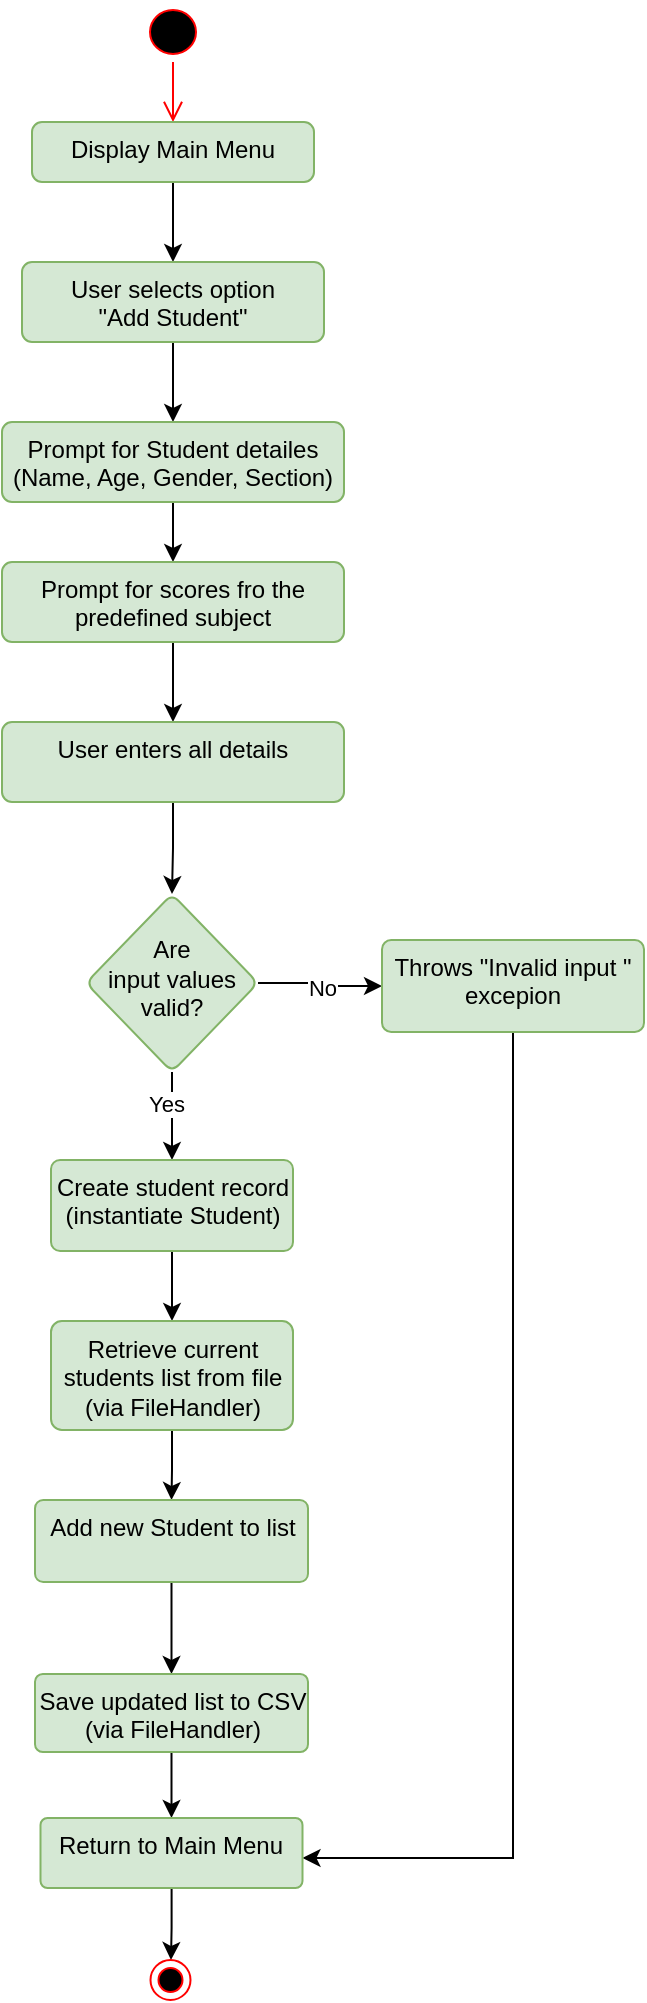 <mxfile version="26.0.9">
  <diagram name="Page-1" id="C-Hm9SP1WZNikm6b2Vop">
    <mxGraphModel dx="1588" dy="1114" grid="1" gridSize="10" guides="1" tooltips="1" connect="1" arrows="1" fold="1" page="1" pageScale="1" pageWidth="850" pageHeight="1100" math="0" shadow="0">
      <root>
        <mxCell id="0" />
        <mxCell id="1" parent="0" />
        <mxCell id="2k_2w0mI10A1Z4TX3Gxj-1" value="" style="ellipse;html=1;shape=startState;fillColor=#000000;strokeColor=#ff0000;" parent="1" vertex="1">
          <mxGeometry x="338" y="27" width="31" height="30" as="geometry" />
        </mxCell>
        <mxCell id="2k_2w0mI10A1Z4TX3Gxj-2" value="" style="edgeStyle=orthogonalEdgeStyle;rounded=0;orthogonalLoop=1;jettySize=auto;html=1;exitX=0.5;exitY=1;exitDx=0;exitDy=0;" parent="1" source="2k_2w0mI10A1Z4TX3Gxj-7" target="2k_2w0mI10A1Z4TX3Gxj-4" edge="1">
          <mxGeometry relative="1" as="geometry">
            <mxPoint x="378" y="137" as="sourcePoint" />
          </mxGeometry>
        </mxCell>
        <mxCell id="2k_2w0mI10A1Z4TX3Gxj-3" value="" style="edgeStyle=orthogonalEdgeStyle;rounded=0;orthogonalLoop=1;jettySize=auto;html=1;" parent="1" source="2k_2w0mI10A1Z4TX3Gxj-4" target="2k_2w0mI10A1Z4TX3Gxj-5" edge="1">
          <mxGeometry relative="1" as="geometry" />
        </mxCell>
        <mxCell id="2k_2w0mI10A1Z4TX3Gxj-4" value="User selects option&lt;div&gt;&quot;Add Student&quot;&lt;/div&gt;" style="html=1;align=center;verticalAlign=top;rounded=1;absoluteArcSize=1;arcSize=10;dashed=0;whiteSpace=wrap;fillColor=#d5e8d4;strokeColor=#82b366;" parent="1" vertex="1">
          <mxGeometry x="278" y="157" width="151" height="40" as="geometry" />
        </mxCell>
        <mxCell id="2k_2w0mI10A1Z4TX3Gxj-9" value="" style="edgeStyle=orthogonalEdgeStyle;rounded=0;orthogonalLoop=1;jettySize=auto;html=1;" parent="1" source="2k_2w0mI10A1Z4TX3Gxj-5" target="2k_2w0mI10A1Z4TX3Gxj-8" edge="1">
          <mxGeometry relative="1" as="geometry" />
        </mxCell>
        <mxCell id="2k_2w0mI10A1Z4TX3Gxj-5" value="Prompt for Student detailes&lt;div&gt;(Name, Age, Gender, Section)&lt;/div&gt;" style="html=1;align=center;verticalAlign=top;rounded=1;absoluteArcSize=1;arcSize=10;dashed=0;whiteSpace=wrap;fillColor=#d5e8d4;strokeColor=#82b366;" parent="1" vertex="1">
          <mxGeometry x="268" y="237" width="171" height="40" as="geometry" />
        </mxCell>
        <mxCell id="2k_2w0mI10A1Z4TX3Gxj-6" value="" style="edgeStyle=orthogonalEdgeStyle;html=1;verticalAlign=bottom;endArrow=open;endSize=8;strokeColor=#ff0000;rounded=0;" parent="1" source="2k_2w0mI10A1Z4TX3Gxj-1" target="2k_2w0mI10A1Z4TX3Gxj-7" edge="1">
          <mxGeometry relative="1" as="geometry">
            <mxPoint x="353" y="117" as="targetPoint" />
            <mxPoint x="353" y="57" as="sourcePoint" />
          </mxGeometry>
        </mxCell>
        <mxCell id="2k_2w0mI10A1Z4TX3Gxj-7" value="Display Main Menu" style="html=1;align=center;verticalAlign=top;rounded=1;absoluteArcSize=1;arcSize=10;dashed=0;whiteSpace=wrap;fillColor=#d5e8d4;strokeColor=#82b366;" parent="1" vertex="1">
          <mxGeometry x="283" y="87" width="141" height="30" as="geometry" />
        </mxCell>
        <mxCell id="2k_2w0mI10A1Z4TX3Gxj-11" value="" style="edgeStyle=orthogonalEdgeStyle;rounded=0;orthogonalLoop=1;jettySize=auto;html=1;" parent="1" source="2k_2w0mI10A1Z4TX3Gxj-8" target="2k_2w0mI10A1Z4TX3Gxj-10" edge="1">
          <mxGeometry relative="1" as="geometry" />
        </mxCell>
        <mxCell id="2k_2w0mI10A1Z4TX3Gxj-8" value="Prompt for scores fro the predefined subject" style="html=1;align=center;verticalAlign=top;rounded=1;absoluteArcSize=1;arcSize=10;dashed=0;whiteSpace=wrap;fillColor=#d5e8d4;strokeColor=#82b366;" parent="1" vertex="1">
          <mxGeometry x="268" y="307" width="171" height="40" as="geometry" />
        </mxCell>
        <mxCell id="2k_2w0mI10A1Z4TX3Gxj-13" value="" style="edgeStyle=orthogonalEdgeStyle;rounded=0;orthogonalLoop=1;jettySize=auto;html=1;" parent="1" source="2k_2w0mI10A1Z4TX3Gxj-10" target="2k_2w0mI10A1Z4TX3Gxj-12" edge="1">
          <mxGeometry relative="1" as="geometry" />
        </mxCell>
        <mxCell id="2k_2w0mI10A1Z4TX3Gxj-10" value="User enters all details" style="html=1;align=center;verticalAlign=top;rounded=1;absoluteArcSize=1;arcSize=10;dashed=0;whiteSpace=wrap;fillColor=#d5e8d4;strokeColor=#82b366;" parent="1" vertex="1">
          <mxGeometry x="268" y="387" width="171" height="40" as="geometry" />
        </mxCell>
        <mxCell id="2k_2w0mI10A1Z4TX3Gxj-15" value="" style="edgeStyle=orthogonalEdgeStyle;rounded=0;orthogonalLoop=1;jettySize=auto;html=1;" parent="1" source="2k_2w0mI10A1Z4TX3Gxj-12" target="2k_2w0mI10A1Z4TX3Gxj-14" edge="1">
          <mxGeometry relative="1" as="geometry" />
        </mxCell>
        <mxCell id="2k_2w0mI10A1Z4TX3Gxj-16" value="No" style="edgeLabel;html=1;align=center;verticalAlign=middle;resizable=0;points=[];" parent="2k_2w0mI10A1Z4TX3Gxj-15" vertex="1" connectable="0">
          <mxGeometry x="0.056" y="-1" relative="1" as="geometry">
            <mxPoint as="offset" />
          </mxGeometry>
        </mxCell>
        <mxCell id="2k_2w0mI10A1Z4TX3Gxj-18" value="" style="edgeStyle=orthogonalEdgeStyle;rounded=0;orthogonalLoop=1;jettySize=auto;html=1;" parent="1" source="2k_2w0mI10A1Z4TX3Gxj-12" target="2k_2w0mI10A1Z4TX3Gxj-17" edge="1">
          <mxGeometry relative="1" as="geometry" />
        </mxCell>
        <mxCell id="2k_2w0mI10A1Z4TX3Gxj-19" value="Yes" style="edgeLabel;html=1;align=center;verticalAlign=middle;resizable=0;points=[];" parent="2k_2w0mI10A1Z4TX3Gxj-18" vertex="1" connectable="0">
          <mxGeometry x="-0.28" y="-3" relative="1" as="geometry">
            <mxPoint as="offset" />
          </mxGeometry>
        </mxCell>
        <mxCell id="2k_2w0mI10A1Z4TX3Gxj-12" value="&lt;div&gt;&lt;span style=&quot;background-color: transparent; color: light-dark(rgb(0, 0, 0), rgb(255, 255, 255));&quot;&gt;&lt;br&gt;&lt;/span&gt;&lt;/div&gt;&lt;div&gt;Are&lt;/div&gt;&lt;div&gt;in&lt;span style=&quot;background-color: transparent; color: light-dark(rgb(0, 0, 0), rgb(255, 255, 255));&quot;&gt;put values&lt;/span&gt;&lt;/div&gt;&lt;div&gt;valid?&lt;/div&gt;" style="rhombus;whiteSpace=wrap;html=1;verticalAlign=top;fillColor=#d5e8d4;strokeColor=#82b366;rounded=1;arcSize=10;dashed=0;" parent="1" vertex="1">
          <mxGeometry x="310" y="473" width="86" height="89" as="geometry" />
        </mxCell>
        <mxCell id="2k_2w0mI10A1Z4TX3Gxj-27" value="" style="edgeStyle=orthogonalEdgeStyle;rounded=0;orthogonalLoop=1;jettySize=auto;html=1;exitX=0.5;exitY=1;exitDx=0;exitDy=0;" parent="1" source="2k_2w0mI10A1Z4TX3Gxj-14" target="2k_2w0mI10A1Z4TX3Gxj-26" edge="1">
          <mxGeometry relative="1" as="geometry">
            <Array as="points">
              <mxPoint x="523" y="955" />
            </Array>
          </mxGeometry>
        </mxCell>
        <mxCell id="2k_2w0mI10A1Z4TX3Gxj-14" value="Throws &quot;Invalid input &quot; excepion" style="whiteSpace=wrap;html=1;verticalAlign=top;fillColor=#d5e8d4;strokeColor=#82b366;rounded=1;arcSize=10;dashed=0;" parent="1" vertex="1">
          <mxGeometry x="458" y="496" width="131" height="46" as="geometry" />
        </mxCell>
        <mxCell id="2k_2w0mI10A1Z4TX3Gxj-21" value="" style="edgeStyle=orthogonalEdgeStyle;rounded=0;orthogonalLoop=1;jettySize=auto;html=1;" parent="1" source="2k_2w0mI10A1Z4TX3Gxj-17" target="2k_2w0mI10A1Z4TX3Gxj-20" edge="1">
          <mxGeometry relative="1" as="geometry" />
        </mxCell>
        <mxCell id="2k_2w0mI10A1Z4TX3Gxj-17" value="Create student record&lt;div&gt;(instantiate Student)&lt;/div&gt;" style="whiteSpace=wrap;html=1;verticalAlign=top;fillColor=#d5e8d4;strokeColor=#82b366;rounded=1;arcSize=10;dashed=0;" parent="1" vertex="1">
          <mxGeometry x="292.5" y="606" width="121" height="45.5" as="geometry" />
        </mxCell>
        <mxCell id="2k_2w0mI10A1Z4TX3Gxj-23" value="" style="edgeStyle=orthogonalEdgeStyle;rounded=0;orthogonalLoop=1;jettySize=auto;html=1;" parent="1" source="2k_2w0mI10A1Z4TX3Gxj-20" target="2k_2w0mI10A1Z4TX3Gxj-22" edge="1">
          <mxGeometry relative="1" as="geometry" />
        </mxCell>
        <mxCell id="2k_2w0mI10A1Z4TX3Gxj-20" value="Retrieve current students list from file&lt;div&gt;(via FileHandler)&lt;/div&gt;" style="whiteSpace=wrap;html=1;verticalAlign=top;fillColor=#d5e8d4;strokeColor=#82b366;rounded=1;arcSize=10;dashed=0;" parent="1" vertex="1">
          <mxGeometry x="292.5" y="686.5" width="121" height="54.5" as="geometry" />
        </mxCell>
        <mxCell id="2k_2w0mI10A1Z4TX3Gxj-25" value="" style="edgeStyle=orthogonalEdgeStyle;rounded=0;orthogonalLoop=1;jettySize=auto;html=1;" parent="1" source="2k_2w0mI10A1Z4TX3Gxj-22" target="2k_2w0mI10A1Z4TX3Gxj-24" edge="1">
          <mxGeometry relative="1" as="geometry" />
        </mxCell>
        <mxCell id="2k_2w0mI10A1Z4TX3Gxj-22" value="Add new Student to list" style="whiteSpace=wrap;html=1;verticalAlign=top;fillColor=#d5e8d4;strokeColor=#82b366;rounded=1;arcSize=10;dashed=0;" parent="1" vertex="1">
          <mxGeometry x="284.5" y="776" width="136.5" height="41" as="geometry" />
        </mxCell>
        <mxCell id="2k_2w0mI10A1Z4TX3Gxj-31" style="edgeStyle=orthogonalEdgeStyle;rounded=0;orthogonalLoop=1;jettySize=auto;html=1;exitX=0.5;exitY=1;exitDx=0;exitDy=0;entryX=0.5;entryY=0;entryDx=0;entryDy=0;" parent="1" source="2k_2w0mI10A1Z4TX3Gxj-24" target="2k_2w0mI10A1Z4TX3Gxj-26" edge="1">
          <mxGeometry relative="1" as="geometry" />
        </mxCell>
        <mxCell id="2k_2w0mI10A1Z4TX3Gxj-24" value=" Save updated list to CSV&lt;div&gt;(via FileHandler)&lt;/div&gt;" style="whiteSpace=wrap;html=1;verticalAlign=top;fillColor=#d5e8d4;strokeColor=#82b366;rounded=1;arcSize=10;dashed=0;" parent="1" vertex="1">
          <mxGeometry x="284.5" y="863" width="136.5" height="39" as="geometry" />
        </mxCell>
        <mxCell id="2k_2w0mI10A1Z4TX3Gxj-30" value="" style="edgeStyle=orthogonalEdgeStyle;rounded=0;orthogonalLoop=1;jettySize=auto;html=1;" parent="1" source="2k_2w0mI10A1Z4TX3Gxj-26" target="2k_2w0mI10A1Z4TX3Gxj-29" edge="1">
          <mxGeometry relative="1" as="geometry" />
        </mxCell>
        <mxCell id="2k_2w0mI10A1Z4TX3Gxj-26" value="Return to Main Menu" style="whiteSpace=wrap;html=1;verticalAlign=top;fillColor=#d5e8d4;strokeColor=#82b366;rounded=1;arcSize=10;dashed=0;" parent="1" vertex="1">
          <mxGeometry x="287.25" y="935" width="131" height="35" as="geometry" />
        </mxCell>
        <mxCell id="2k_2w0mI10A1Z4TX3Gxj-29" value="" style="shape=endState;sketch=0;size=6;pointerEvents=1;fillColor=#000000;resizable=0;rotatable=0;snapToPoint=1;verticalAlign=top;strokeColor=#ff0000;rounded=1;arcSize=10;dashed=0;perimeter=ellipsePerimeter;html=1;" parent="1" vertex="1">
          <mxGeometry x="342.25" y="1006" width="20" height="20" as="geometry" />
        </mxCell>
      </root>
    </mxGraphModel>
  </diagram>
</mxfile>
